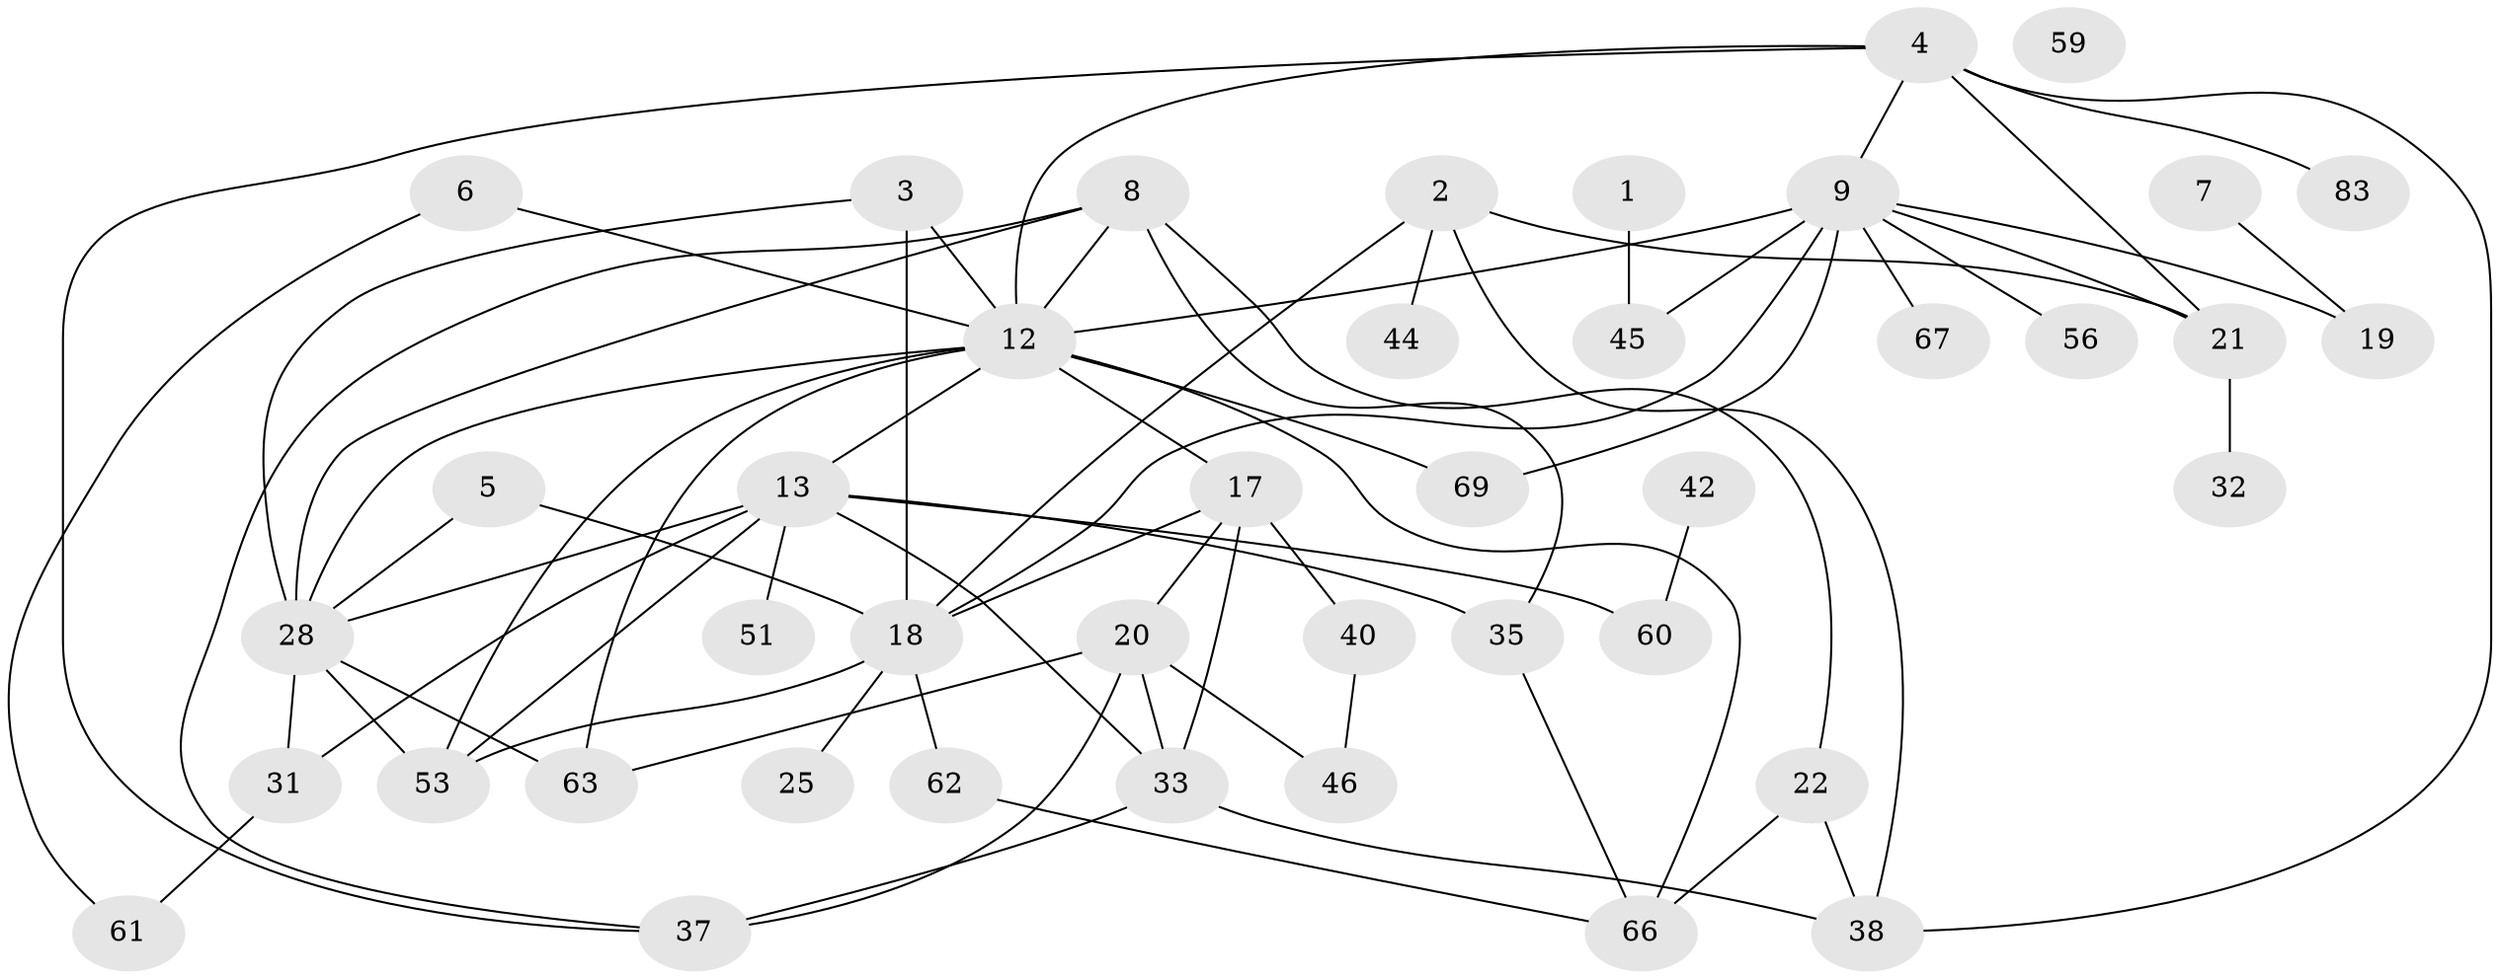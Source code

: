 // original degree distribution, {1: 0.21428571428571427, 2: 0.2619047619047619, 4: 0.14285714285714285, 5: 0.09523809523809523, 3: 0.21428571428571427, 6: 0.047619047619047616, 8: 0.011904761904761904, 0: 0.011904761904761904}
// Generated by graph-tools (version 1.1) at 2025/13/03/09/25 04:13:13]
// undirected, 42 vertices, 70 edges
graph export_dot {
graph [start="1"]
  node [color=gray90,style=filled];
  1;
  2 [super="+11"];
  3 [super="+70+64+23+43"];
  4 [super="+24+57+14"];
  5;
  6;
  7 [super="+47"];
  8 [super="+10"];
  9 [super="+73+15+82"];
  12 [super="+74+30+68+16"];
  13 [super="+29+36+48"];
  17 [super="+76+58+54"];
  18 [super="+71+55"];
  19;
  20 [super="+27"];
  21 [super="+81+26"];
  22;
  25;
  28 [super="+65"];
  31;
  32 [super="+75"];
  33 [super="+79"];
  35 [super="+50"];
  37 [super="+49+78"];
  38 [super="+80"];
  40;
  42;
  44;
  45;
  46;
  51;
  53;
  56;
  59;
  60;
  61;
  62;
  63;
  66;
  67;
  69;
  83;
  1 -- 45;
  2 -- 38;
  2 -- 44;
  2 -- 18;
  2 -- 21;
  3 -- 18;
  3 -- 12;
  3 -- 28;
  4 -- 38;
  4 -- 9;
  4 -- 12;
  4 -- 21;
  4 -- 83;
  4 -- 37;
  5 -- 18;
  5 -- 28;
  6 -- 61;
  6 -- 12;
  7 -- 19;
  8 -- 22;
  8 -- 28;
  8 -- 12;
  8 -- 37;
  8 -- 35;
  9 -- 67;
  9 -- 69;
  9 -- 12 [weight=2];
  9 -- 45 [weight=2];
  9 -- 19;
  9 -- 21 [weight=2];
  9 -- 56;
  9 -- 18;
  12 -- 63;
  12 -- 17 [weight=2];
  12 -- 53;
  12 -- 28;
  12 -- 69;
  12 -- 66;
  12 -- 13;
  13 -- 60;
  13 -- 51;
  13 -- 31;
  13 -- 28;
  13 -- 33;
  13 -- 53;
  13 -- 35;
  17 -- 40;
  17 -- 18;
  17 -- 33;
  17 -- 20;
  18 -- 53;
  18 -- 25;
  18 -- 62;
  20 -- 46;
  20 -- 63;
  20 -- 37;
  20 -- 33;
  21 -- 32;
  22 -- 38;
  22 -- 66;
  28 -- 63;
  28 -- 53;
  28 -- 31;
  31 -- 61;
  33 -- 37;
  33 -- 38;
  35 -- 66;
  40 -- 46;
  42 -- 60;
  62 -- 66;
}

